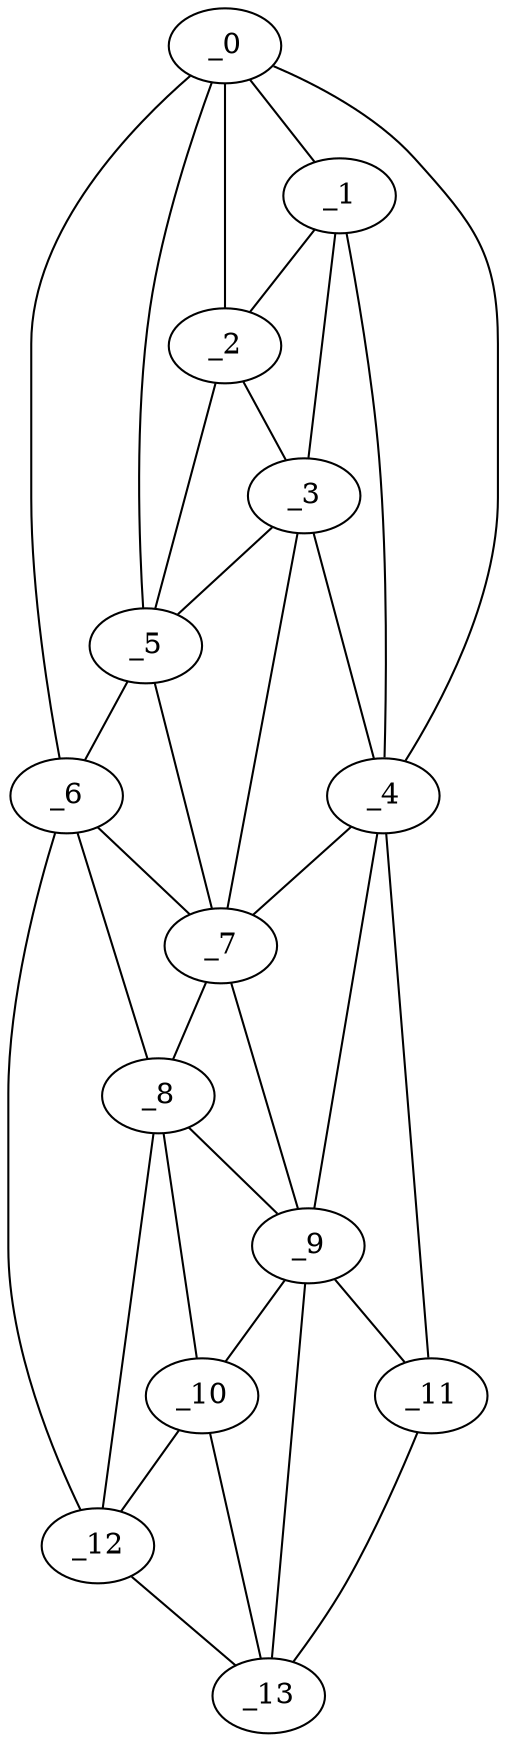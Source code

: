 graph "obj40__30.gxl" {
	_0	 [x=13,
		y=38];
	_1	 [x=21,
		y=53];
	_0 -- _1	 [valence=1];
	_2	 [x=27,
		y=41];
	_0 -- _2	 [valence=1];
	_4	 [x=40,
		y=90];
	_0 -- _4	 [valence=1];
	_5	 [x=41,
		y=33];
	_0 -- _5	 [valence=2];
	_6	 [x=45,
		y=32];
	_0 -- _6	 [valence=1];
	_1 -- _2	 [valence=2];
	_3	 [x=40,
		y=73];
	_1 -- _3	 [valence=2];
	_1 -- _4	 [valence=1];
	_2 -- _3	 [valence=1];
	_2 -- _5	 [valence=2];
	_3 -- _4	 [valence=2];
	_3 -- _5	 [valence=2];
	_7	 [x=67,
		y=57];
	_3 -- _7	 [valence=2];
	_4 -- _7	 [valence=2];
	_9	 [x=108,
		y=75];
	_4 -- _9	 [valence=2];
	_11	 [x=113,
		y=85];
	_4 -- _11	 [valence=1];
	_5 -- _6	 [valence=1];
	_5 -- _7	 [valence=2];
	_6 -- _7	 [valence=2];
	_8	 [x=86,
		y=53];
	_6 -- _8	 [valence=2];
	_12	 [x=125,
		y=45];
	_6 -- _12	 [valence=1];
	_7 -- _8	 [valence=2];
	_7 -- _9	 [valence=2];
	_8 -- _9	 [valence=1];
	_10	 [x=113,
		y=67];
	_8 -- _10	 [valence=2];
	_8 -- _12	 [valence=2];
	_9 -- _10	 [valence=1];
	_9 -- _11	 [valence=2];
	_13	 [x=126,
		y=70];
	_9 -- _13	 [valence=2];
	_10 -- _12	 [valence=1];
	_10 -- _13	 [valence=2];
	_11 -- _13	 [valence=1];
	_12 -- _13	 [valence=1];
}
